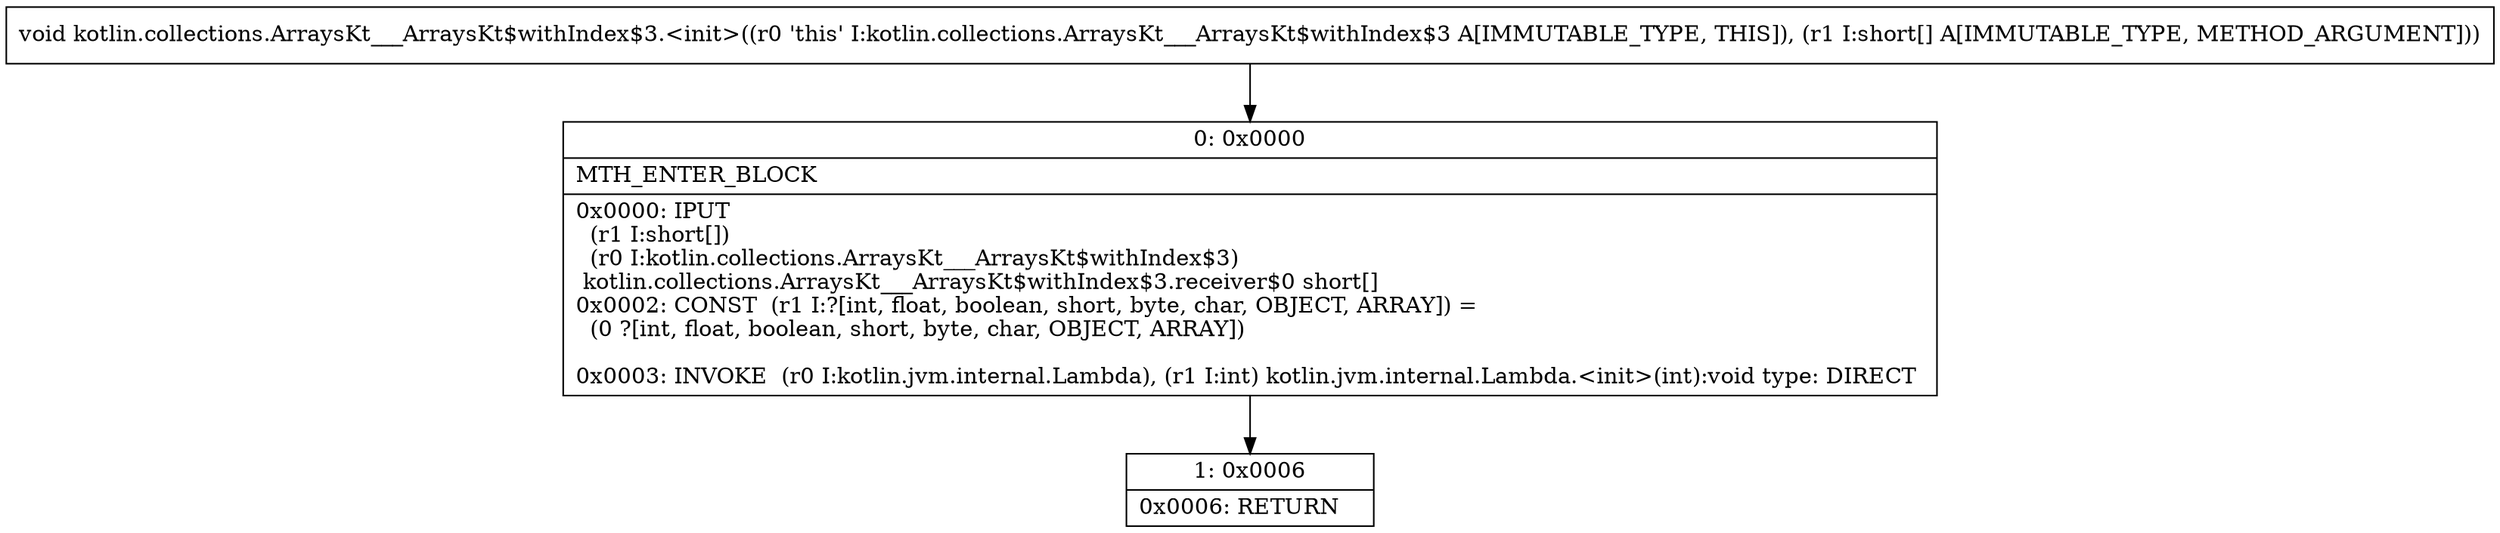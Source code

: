 digraph "CFG forkotlin.collections.ArraysKt___ArraysKt$withIndex$3.\<init\>([S)V" {
Node_0 [shape=record,label="{0\:\ 0x0000|MTH_ENTER_BLOCK\l|0x0000: IPUT  \l  (r1 I:short[])\l  (r0 I:kotlin.collections.ArraysKt___ArraysKt$withIndex$3)\l kotlin.collections.ArraysKt___ArraysKt$withIndex$3.receiver$0 short[] \l0x0002: CONST  (r1 I:?[int, float, boolean, short, byte, char, OBJECT, ARRAY]) = \l  (0 ?[int, float, boolean, short, byte, char, OBJECT, ARRAY])\l \l0x0003: INVOKE  (r0 I:kotlin.jvm.internal.Lambda), (r1 I:int) kotlin.jvm.internal.Lambda.\<init\>(int):void type: DIRECT \l}"];
Node_1 [shape=record,label="{1\:\ 0x0006|0x0006: RETURN   \l}"];
MethodNode[shape=record,label="{void kotlin.collections.ArraysKt___ArraysKt$withIndex$3.\<init\>((r0 'this' I:kotlin.collections.ArraysKt___ArraysKt$withIndex$3 A[IMMUTABLE_TYPE, THIS]), (r1 I:short[] A[IMMUTABLE_TYPE, METHOD_ARGUMENT])) }"];
MethodNode -> Node_0;
Node_0 -> Node_1;
}

